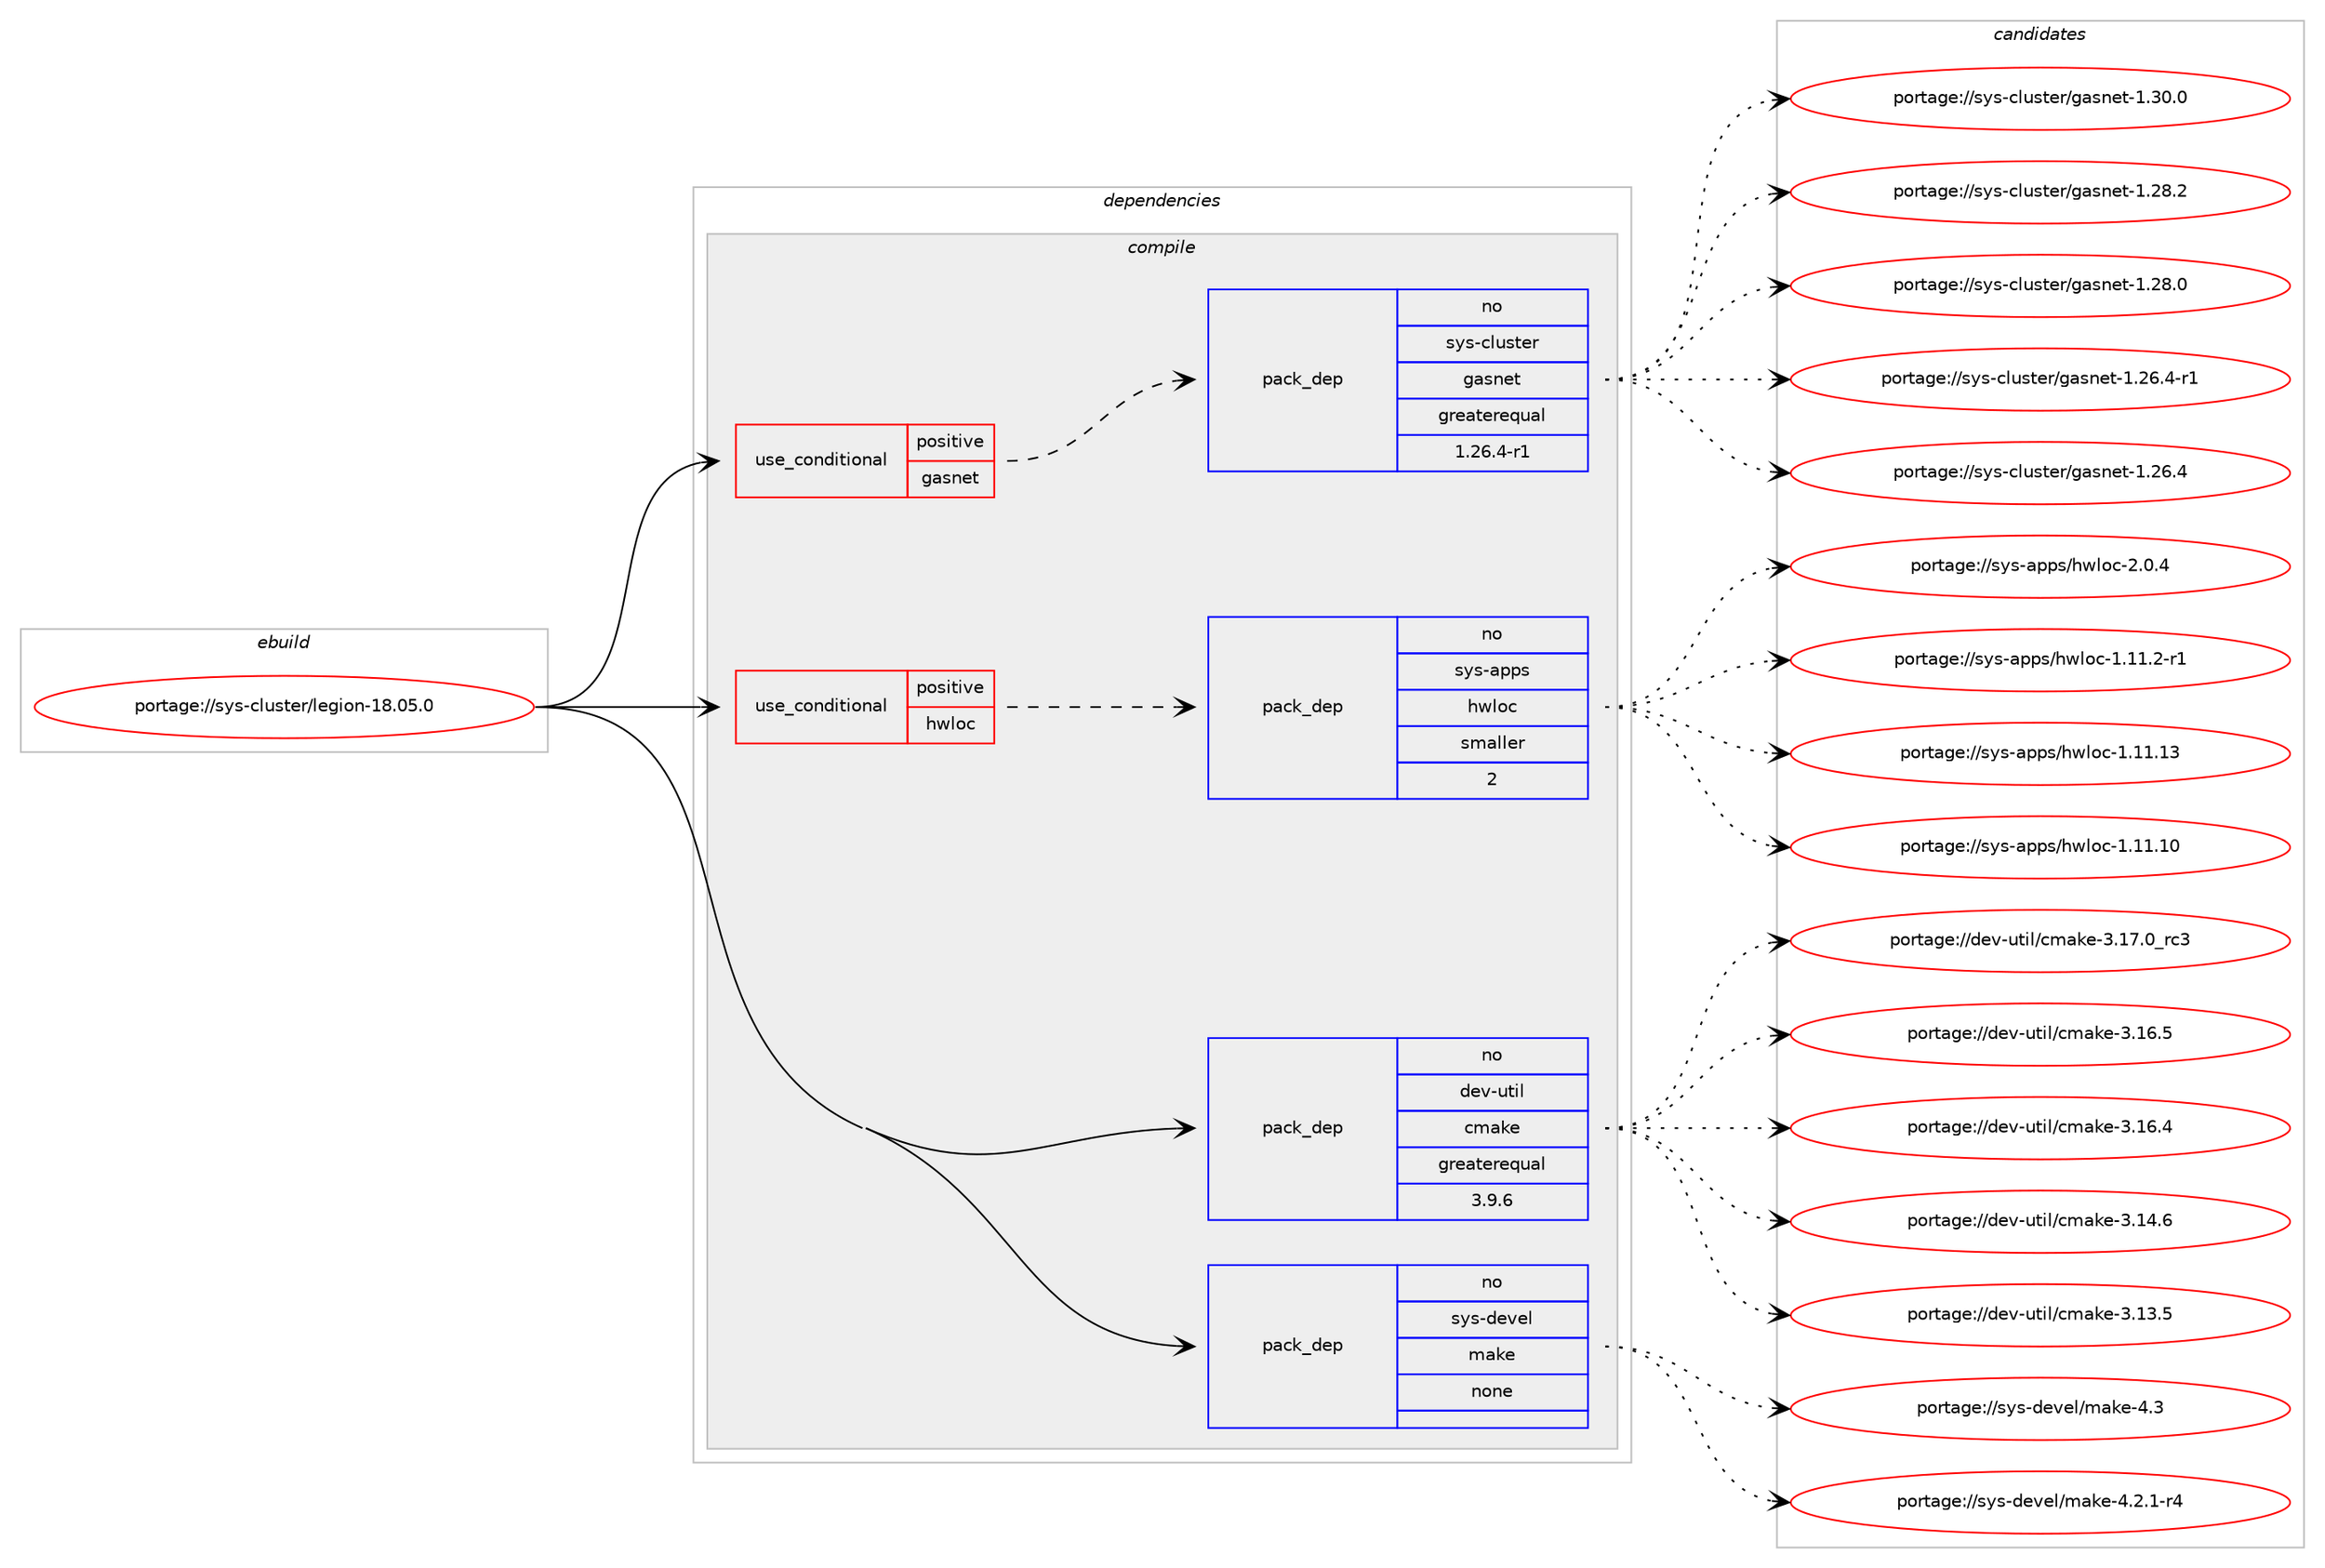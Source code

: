 digraph prolog {

# *************
# Graph options
# *************

newrank=true;
concentrate=true;
compound=true;
graph [rankdir=LR,fontname=Helvetica,fontsize=10,ranksep=1.5];#, ranksep=2.5, nodesep=0.2];
edge  [arrowhead=vee];
node  [fontname=Helvetica,fontsize=10];

# **********
# The ebuild
# **********

subgraph cluster_leftcol {
color=gray;
rank=same;
label=<<i>ebuild</i>>;
id [label="portage://sys-cluster/legion-18.05.0", color=red, width=4, href="../sys-cluster/legion-18.05.0.svg"];
}

# ****************
# The dependencies
# ****************

subgraph cluster_midcol {
color=gray;
label=<<i>dependencies</i>>;
subgraph cluster_compile {
fillcolor="#eeeeee";
style=filled;
label=<<i>compile</i>>;
subgraph cond4389 {
dependency25912 [label=<<TABLE BORDER="0" CELLBORDER="1" CELLSPACING="0" CELLPADDING="4"><TR><TD ROWSPAN="3" CELLPADDING="10">use_conditional</TD></TR><TR><TD>positive</TD></TR><TR><TD>gasnet</TD></TR></TABLE>>, shape=none, color=red];
subgraph pack20881 {
dependency25913 [label=<<TABLE BORDER="0" CELLBORDER="1" CELLSPACING="0" CELLPADDING="4" WIDTH="220"><TR><TD ROWSPAN="6" CELLPADDING="30">pack_dep</TD></TR><TR><TD WIDTH="110">no</TD></TR><TR><TD>sys-cluster</TD></TR><TR><TD>gasnet</TD></TR><TR><TD>greaterequal</TD></TR><TR><TD>1.26.4-r1</TD></TR></TABLE>>, shape=none, color=blue];
}
dependency25912:e -> dependency25913:w [weight=20,style="dashed",arrowhead="vee"];
}
id:e -> dependency25912:w [weight=20,style="solid",arrowhead="vee"];
subgraph cond4390 {
dependency25914 [label=<<TABLE BORDER="0" CELLBORDER="1" CELLSPACING="0" CELLPADDING="4"><TR><TD ROWSPAN="3" CELLPADDING="10">use_conditional</TD></TR><TR><TD>positive</TD></TR><TR><TD>hwloc</TD></TR></TABLE>>, shape=none, color=red];
subgraph pack20882 {
dependency25915 [label=<<TABLE BORDER="0" CELLBORDER="1" CELLSPACING="0" CELLPADDING="4" WIDTH="220"><TR><TD ROWSPAN="6" CELLPADDING="30">pack_dep</TD></TR><TR><TD WIDTH="110">no</TD></TR><TR><TD>sys-apps</TD></TR><TR><TD>hwloc</TD></TR><TR><TD>smaller</TD></TR><TR><TD>2</TD></TR></TABLE>>, shape=none, color=blue];
}
dependency25914:e -> dependency25915:w [weight=20,style="dashed",arrowhead="vee"];
}
id:e -> dependency25914:w [weight=20,style="solid",arrowhead="vee"];
subgraph pack20883 {
dependency25916 [label=<<TABLE BORDER="0" CELLBORDER="1" CELLSPACING="0" CELLPADDING="4" WIDTH="220"><TR><TD ROWSPAN="6" CELLPADDING="30">pack_dep</TD></TR><TR><TD WIDTH="110">no</TD></TR><TR><TD>dev-util</TD></TR><TR><TD>cmake</TD></TR><TR><TD>greaterequal</TD></TR><TR><TD>3.9.6</TD></TR></TABLE>>, shape=none, color=blue];
}
id:e -> dependency25916:w [weight=20,style="solid",arrowhead="vee"];
subgraph pack20884 {
dependency25917 [label=<<TABLE BORDER="0" CELLBORDER="1" CELLSPACING="0" CELLPADDING="4" WIDTH="220"><TR><TD ROWSPAN="6" CELLPADDING="30">pack_dep</TD></TR><TR><TD WIDTH="110">no</TD></TR><TR><TD>sys-devel</TD></TR><TR><TD>make</TD></TR><TR><TD>none</TD></TR><TR><TD></TD></TR></TABLE>>, shape=none, color=blue];
}
id:e -> dependency25917:w [weight=20,style="solid",arrowhead="vee"];
}
subgraph cluster_compileandrun {
fillcolor="#eeeeee";
style=filled;
label=<<i>compile and run</i>>;
}
subgraph cluster_run {
fillcolor="#eeeeee";
style=filled;
label=<<i>run</i>>;
}
}

# **************
# The candidates
# **************

subgraph cluster_choices {
rank=same;
color=gray;
label=<<i>candidates</i>>;

subgraph choice20881 {
color=black;
nodesep=1;
choice1151211154599108117115116101114471039711511010111645494651484648 [label="portage://sys-cluster/gasnet-1.30.0", color=red, width=4,href="../sys-cluster/gasnet-1.30.0.svg"];
choice1151211154599108117115116101114471039711511010111645494650564650 [label="portage://sys-cluster/gasnet-1.28.2", color=red, width=4,href="../sys-cluster/gasnet-1.28.2.svg"];
choice1151211154599108117115116101114471039711511010111645494650564648 [label="portage://sys-cluster/gasnet-1.28.0", color=red, width=4,href="../sys-cluster/gasnet-1.28.0.svg"];
choice11512111545991081171151161011144710397115110101116454946505446524511449 [label="portage://sys-cluster/gasnet-1.26.4-r1", color=red, width=4,href="../sys-cluster/gasnet-1.26.4-r1.svg"];
choice1151211154599108117115116101114471039711511010111645494650544652 [label="portage://sys-cluster/gasnet-1.26.4", color=red, width=4,href="../sys-cluster/gasnet-1.26.4.svg"];
dependency25913:e -> choice1151211154599108117115116101114471039711511010111645494651484648:w [style=dotted,weight="100"];
dependency25913:e -> choice1151211154599108117115116101114471039711511010111645494650564650:w [style=dotted,weight="100"];
dependency25913:e -> choice1151211154599108117115116101114471039711511010111645494650564648:w [style=dotted,weight="100"];
dependency25913:e -> choice11512111545991081171151161011144710397115110101116454946505446524511449:w [style=dotted,weight="100"];
dependency25913:e -> choice1151211154599108117115116101114471039711511010111645494650544652:w [style=dotted,weight="100"];
}
subgraph choice20882 {
color=black;
nodesep=1;
choice11512111545971121121154710411910811199455046484652 [label="portage://sys-apps/hwloc-2.0.4", color=red, width=4,href="../sys-apps/hwloc-2.0.4.svg"];
choice11512111545971121121154710411910811199454946494946504511449 [label="portage://sys-apps/hwloc-1.11.2-r1", color=red, width=4,href="../sys-apps/hwloc-1.11.2-r1.svg"];
choice115121115459711211211547104119108111994549464949464951 [label="portage://sys-apps/hwloc-1.11.13", color=red, width=4,href="../sys-apps/hwloc-1.11.13.svg"];
choice115121115459711211211547104119108111994549464949464948 [label="portage://sys-apps/hwloc-1.11.10", color=red, width=4,href="../sys-apps/hwloc-1.11.10.svg"];
dependency25915:e -> choice11512111545971121121154710411910811199455046484652:w [style=dotted,weight="100"];
dependency25915:e -> choice11512111545971121121154710411910811199454946494946504511449:w [style=dotted,weight="100"];
dependency25915:e -> choice115121115459711211211547104119108111994549464949464951:w [style=dotted,weight="100"];
dependency25915:e -> choice115121115459711211211547104119108111994549464949464948:w [style=dotted,weight="100"];
}
subgraph choice20883 {
color=black;
nodesep=1;
choice1001011184511711610510847991099710710145514649554648951149951 [label="portage://dev-util/cmake-3.17.0_rc3", color=red, width=4,href="../dev-util/cmake-3.17.0_rc3.svg"];
choice1001011184511711610510847991099710710145514649544653 [label="portage://dev-util/cmake-3.16.5", color=red, width=4,href="../dev-util/cmake-3.16.5.svg"];
choice1001011184511711610510847991099710710145514649544652 [label="portage://dev-util/cmake-3.16.4", color=red, width=4,href="../dev-util/cmake-3.16.4.svg"];
choice1001011184511711610510847991099710710145514649524654 [label="portage://dev-util/cmake-3.14.6", color=red, width=4,href="../dev-util/cmake-3.14.6.svg"];
choice1001011184511711610510847991099710710145514649514653 [label="portage://dev-util/cmake-3.13.5", color=red, width=4,href="../dev-util/cmake-3.13.5.svg"];
dependency25916:e -> choice1001011184511711610510847991099710710145514649554648951149951:w [style=dotted,weight="100"];
dependency25916:e -> choice1001011184511711610510847991099710710145514649544653:w [style=dotted,weight="100"];
dependency25916:e -> choice1001011184511711610510847991099710710145514649544652:w [style=dotted,weight="100"];
dependency25916:e -> choice1001011184511711610510847991099710710145514649524654:w [style=dotted,weight="100"];
dependency25916:e -> choice1001011184511711610510847991099710710145514649514653:w [style=dotted,weight="100"];
}
subgraph choice20884 {
color=black;
nodesep=1;
choice11512111545100101118101108471099710710145524651 [label="portage://sys-devel/make-4.3", color=red, width=4,href="../sys-devel/make-4.3.svg"];
choice1151211154510010111810110847109971071014552465046494511452 [label="portage://sys-devel/make-4.2.1-r4", color=red, width=4,href="../sys-devel/make-4.2.1-r4.svg"];
dependency25917:e -> choice11512111545100101118101108471099710710145524651:w [style=dotted,weight="100"];
dependency25917:e -> choice1151211154510010111810110847109971071014552465046494511452:w [style=dotted,weight="100"];
}
}

}
